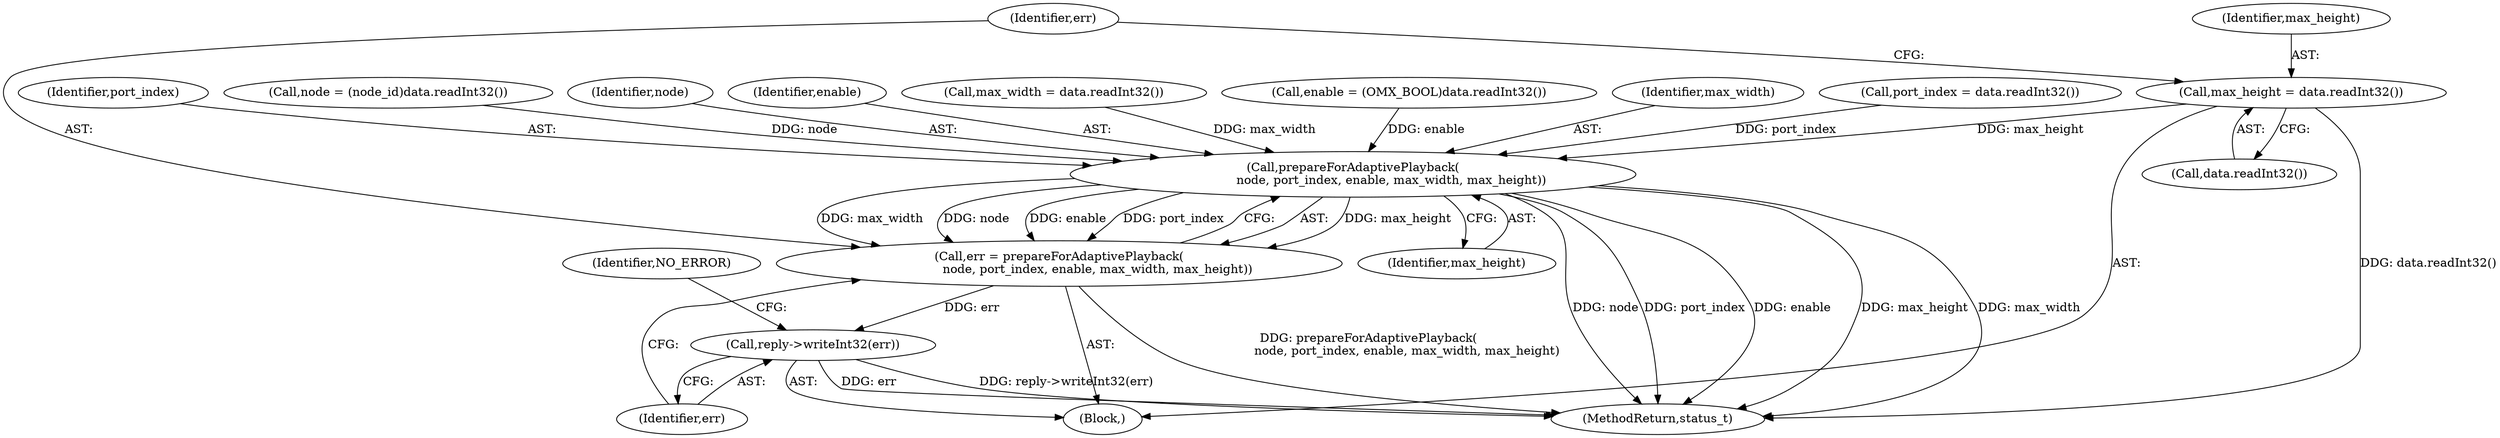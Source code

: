 digraph "0_Android_1171e7c047bf79e7c93342bb6a812c9edd86aa84@API" {
"1000756" [label="(Call,max_height = data.readInt32())"];
"1000762" [label="(Call,prepareForAdaptivePlayback(\n                    node, port_index, enable, max_width, max_height))"];
"1000760" [label="(Call,err = prepareForAdaptivePlayback(\n                    node, port_index, enable, max_width, max_height))"];
"1000768" [label="(Call,reply->writeInt32(err))"];
"1000757" [label="(Identifier,max_height)"];
"1000742" [label="(Call,port_index = data.readInt32())"];
"1000769" [label="(Identifier,err)"];
"1000762" [label="(Call,prepareForAdaptivePlayback(\n                    node, port_index, enable, max_width, max_height))"];
"1000764" [label="(Identifier,port_index)"];
"1000736" [label="(Call,node = (node_id)data.readInt32())"];
"1000760" [label="(Call,err = prepareForAdaptivePlayback(\n                    node, port_index, enable, max_width, max_height))"];
"1000767" [label="(Identifier,max_height)"];
"1000730" [label="(Block,)"];
"1000763" [label="(Identifier,node)"];
"1000761" [label="(Identifier,err)"];
"1000765" [label="(Identifier,enable)"];
"1000752" [label="(Call,max_width = data.readInt32())"];
"1000768" [label="(Call,reply->writeInt32(err))"];
"1000771" [label="(Identifier,NO_ERROR)"];
"1000758" [label="(Call,data.readInt32())"];
"1000746" [label="(Call,enable = (OMX_BOOL)data.readInt32())"];
"1000766" [label="(Identifier,max_width)"];
"1001075" [label="(MethodReturn,status_t)"];
"1000756" [label="(Call,max_height = data.readInt32())"];
"1000756" -> "1000730"  [label="AST: "];
"1000756" -> "1000758"  [label="CFG: "];
"1000757" -> "1000756"  [label="AST: "];
"1000758" -> "1000756"  [label="AST: "];
"1000761" -> "1000756"  [label="CFG: "];
"1000756" -> "1001075"  [label="DDG: data.readInt32()"];
"1000756" -> "1000762"  [label="DDG: max_height"];
"1000762" -> "1000760"  [label="AST: "];
"1000762" -> "1000767"  [label="CFG: "];
"1000763" -> "1000762"  [label="AST: "];
"1000764" -> "1000762"  [label="AST: "];
"1000765" -> "1000762"  [label="AST: "];
"1000766" -> "1000762"  [label="AST: "];
"1000767" -> "1000762"  [label="AST: "];
"1000760" -> "1000762"  [label="CFG: "];
"1000762" -> "1001075"  [label="DDG: max_height"];
"1000762" -> "1001075"  [label="DDG: max_width"];
"1000762" -> "1001075"  [label="DDG: node"];
"1000762" -> "1001075"  [label="DDG: port_index"];
"1000762" -> "1001075"  [label="DDG: enable"];
"1000762" -> "1000760"  [label="DDG: max_height"];
"1000762" -> "1000760"  [label="DDG: max_width"];
"1000762" -> "1000760"  [label="DDG: node"];
"1000762" -> "1000760"  [label="DDG: enable"];
"1000762" -> "1000760"  [label="DDG: port_index"];
"1000736" -> "1000762"  [label="DDG: node"];
"1000742" -> "1000762"  [label="DDG: port_index"];
"1000746" -> "1000762"  [label="DDG: enable"];
"1000752" -> "1000762"  [label="DDG: max_width"];
"1000760" -> "1000730"  [label="AST: "];
"1000761" -> "1000760"  [label="AST: "];
"1000769" -> "1000760"  [label="CFG: "];
"1000760" -> "1001075"  [label="DDG: prepareForAdaptivePlayback(\n                    node, port_index, enable, max_width, max_height)"];
"1000760" -> "1000768"  [label="DDG: err"];
"1000768" -> "1000730"  [label="AST: "];
"1000768" -> "1000769"  [label="CFG: "];
"1000769" -> "1000768"  [label="AST: "];
"1000771" -> "1000768"  [label="CFG: "];
"1000768" -> "1001075"  [label="DDG: err"];
"1000768" -> "1001075"  [label="DDG: reply->writeInt32(err)"];
}

